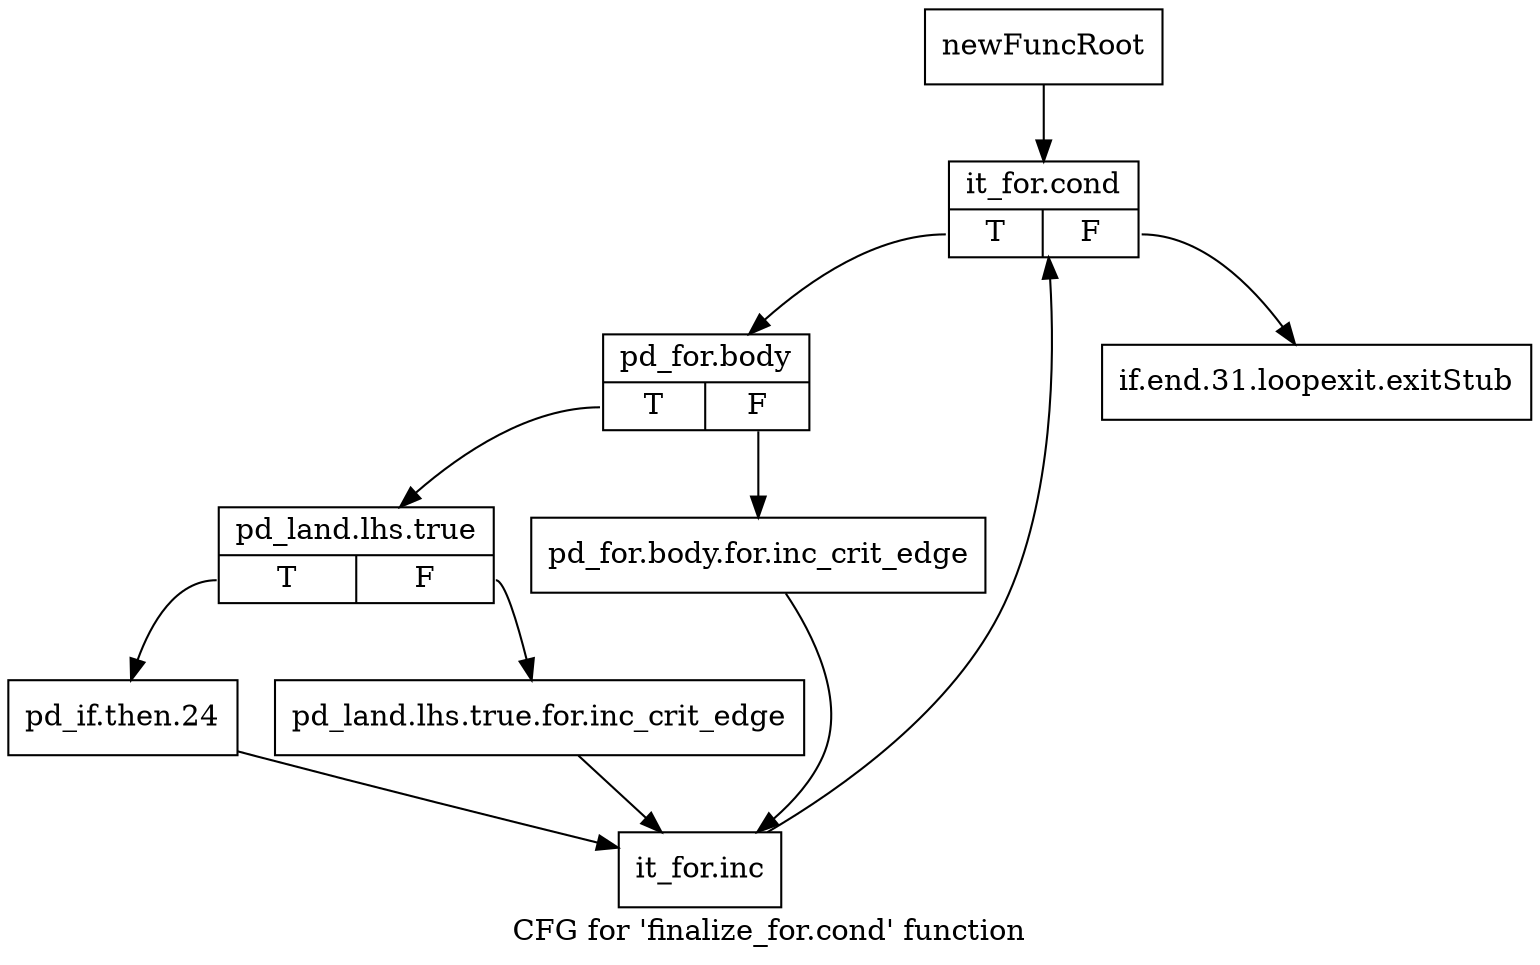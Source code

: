digraph "CFG for 'finalize_for.cond' function" {
	label="CFG for 'finalize_for.cond' function";

	Node0xc488450 [shape=record,label="{newFuncRoot}"];
	Node0xc488450 -> Node0xc4884f0;
	Node0xc4884a0 [shape=record,label="{if.end.31.loopexit.exitStub}"];
	Node0xc4884f0 [shape=record,label="{it_for.cond|{<s0>T|<s1>F}}"];
	Node0xc4884f0:s0 -> Node0xc488540;
	Node0xc4884f0:s1 -> Node0xc4884a0;
	Node0xc488540 [shape=record,label="{pd_for.body|{<s0>T|<s1>F}}"];
	Node0xc488540:s0 -> Node0xc4885e0;
	Node0xc488540:s1 -> Node0xc488590;
	Node0xc488590 [shape=record,label="{pd_for.body.for.inc_crit_edge}"];
	Node0xc488590 -> Node0xc4886d0;
	Node0xc4885e0 [shape=record,label="{pd_land.lhs.true|{<s0>T|<s1>F}}"];
	Node0xc4885e0:s0 -> Node0xc488680;
	Node0xc4885e0:s1 -> Node0xc488630;
	Node0xc488630 [shape=record,label="{pd_land.lhs.true.for.inc_crit_edge}"];
	Node0xc488630 -> Node0xc4886d0;
	Node0xc488680 [shape=record,label="{pd_if.then.24}"];
	Node0xc488680 -> Node0xc4886d0;
	Node0xc4886d0 [shape=record,label="{it_for.inc}"];
	Node0xc4886d0 -> Node0xc4884f0;
}
